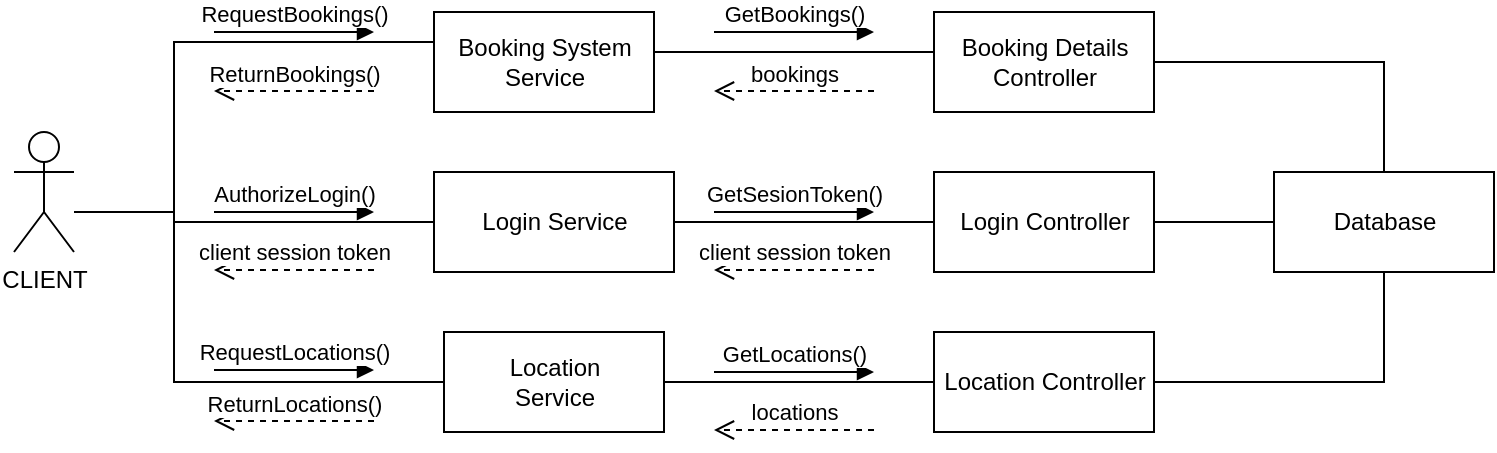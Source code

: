 <mxfile version="15.7.0" type="device"><diagram id="C61pTnUIgTLZKvbDuR5i" name="Page-1"><mxGraphModel dx="1038" dy="579" grid="1" gridSize="10" guides="1" tooltips="1" connect="1" arrows="1" fold="1" page="1" pageScale="1" pageWidth="827" pageHeight="1169" math="0" shadow="0"><root><mxCell id="0"/><mxCell id="1" parent="0"/><mxCell id="A93E_P7zQMfZbbQeJQPv-6" style="edgeStyle=orthogonalEdgeStyle;rounded=0;orthogonalLoop=1;jettySize=auto;html=1;entryX=0;entryY=0.5;entryDx=0;entryDy=0;endArrow=none;endFill=0;" edge="1" parent="1" source="A93E_P7zQMfZbbQeJQPv-2" target="A93E_P7zQMfZbbQeJQPv-5"><mxGeometry relative="1" as="geometry"><Array as="points"><mxPoint x="120" y="320"/><mxPoint x="120" y="405"/></Array></mxGeometry></mxCell><mxCell id="A93E_P7zQMfZbbQeJQPv-15" style="edgeStyle=orthogonalEdgeStyle;rounded=0;orthogonalLoop=1;jettySize=auto;html=1;entryX=0;entryY=0.5;entryDx=0;entryDy=0;endArrow=none;endFill=0;" edge="1" parent="1" source="A93E_P7zQMfZbbQeJQPv-2" target="A93E_P7zQMfZbbQeJQPv-9"><mxGeometry relative="1" as="geometry"><Array as="points"><mxPoint x="120" y="320"/><mxPoint x="120" y="325"/></Array></mxGeometry></mxCell><mxCell id="A93E_P7zQMfZbbQeJQPv-17" style="edgeStyle=orthogonalEdgeStyle;rounded=0;orthogonalLoop=1;jettySize=auto;html=1;entryX=0;entryY=0.5;entryDx=0;entryDy=0;endArrow=none;endFill=0;" edge="1" parent="1" source="A93E_P7zQMfZbbQeJQPv-2" target="A93E_P7zQMfZbbQeJQPv-16"><mxGeometry relative="1" as="geometry"><Array as="points"><mxPoint x="120" y="320"/><mxPoint x="120" y="235"/><mxPoint x="250" y="235"/></Array></mxGeometry></mxCell><mxCell id="A93E_P7zQMfZbbQeJQPv-2" value="CLIENT" style="shape=umlActor;verticalLabelPosition=bottom;verticalAlign=top;html=1;" vertex="1" parent="1"><mxGeometry x="40" y="280" width="30" height="60" as="geometry"/></mxCell><mxCell id="A93E_P7zQMfZbbQeJQPv-24" style="edgeStyle=orthogonalEdgeStyle;rounded=0;orthogonalLoop=1;jettySize=auto;html=1;entryX=0;entryY=0.5;entryDx=0;entryDy=0;endArrow=none;endFill=0;" edge="1" parent="1" source="A93E_P7zQMfZbbQeJQPv-5" target="A93E_P7zQMfZbbQeJQPv-23"><mxGeometry relative="1" as="geometry"/></mxCell><mxCell id="A93E_P7zQMfZbbQeJQPv-5" value="Location &lt;br&gt;Service" style="html=1;" vertex="1" parent="1"><mxGeometry x="255" y="380" width="110" height="50" as="geometry"/></mxCell><mxCell id="A93E_P7zQMfZbbQeJQPv-9" value="Login Service" style="html=1;" vertex="1" parent="1"><mxGeometry x="250" y="300" width="120" height="50" as="geometry"/></mxCell><mxCell id="A93E_P7zQMfZbbQeJQPv-11" value="Database" style="html=1;" vertex="1" parent="1"><mxGeometry x="670" y="300" width="110" height="50" as="geometry"/></mxCell><mxCell id="A93E_P7zQMfZbbQeJQPv-20" style="edgeStyle=orthogonalEdgeStyle;rounded=0;orthogonalLoop=1;jettySize=auto;html=1;endArrow=none;endFill=0;entryX=0;entryY=0.5;entryDx=0;entryDy=0;" edge="1" parent="1" source="A93E_P7zQMfZbbQeJQPv-16" target="A93E_P7zQMfZbbQeJQPv-19"><mxGeometry relative="1" as="geometry"><mxPoint x="560" y="215" as="targetPoint"/><Array as="points"><mxPoint x="540" y="240"/></Array></mxGeometry></mxCell><mxCell id="A93E_P7zQMfZbbQeJQPv-16" value="Booking System&lt;br&gt;Service" style="html=1;" vertex="1" parent="1"><mxGeometry x="250" y="220" width="110" height="50" as="geometry"/></mxCell><mxCell id="A93E_P7zQMfZbbQeJQPv-41" style="edgeStyle=orthogonalEdgeStyle;rounded=0;orthogonalLoop=1;jettySize=auto;html=1;entryX=0.5;entryY=0;entryDx=0;entryDy=0;endArrow=none;endFill=0;" edge="1" parent="1" source="A93E_P7zQMfZbbQeJQPv-19" target="A93E_P7zQMfZbbQeJQPv-11"><mxGeometry relative="1" as="geometry"/></mxCell><mxCell id="A93E_P7zQMfZbbQeJQPv-19" value="Booking Details&lt;br&gt;Controller" style="html=1;" vertex="1" parent="1"><mxGeometry x="500" y="220" width="110" height="50" as="geometry"/></mxCell><mxCell id="A93E_P7zQMfZbbQeJQPv-22" style="edgeStyle=orthogonalEdgeStyle;rounded=0;orthogonalLoop=1;jettySize=auto;html=1;entryX=1;entryY=0.5;entryDx=0;entryDy=0;endArrow=none;endFill=0;" edge="1" parent="1" source="A93E_P7zQMfZbbQeJQPv-21" target="A93E_P7zQMfZbbQeJQPv-9"><mxGeometry relative="1" as="geometry"/></mxCell><mxCell id="A93E_P7zQMfZbbQeJQPv-42" style="edgeStyle=orthogonalEdgeStyle;rounded=0;orthogonalLoop=1;jettySize=auto;html=1;entryX=0;entryY=0.5;entryDx=0;entryDy=0;endArrow=none;endFill=0;" edge="1" parent="1" source="A93E_P7zQMfZbbQeJQPv-21" target="A93E_P7zQMfZbbQeJQPv-11"><mxGeometry relative="1" as="geometry"/></mxCell><mxCell id="A93E_P7zQMfZbbQeJQPv-21" value="Login Controller" style="html=1;" vertex="1" parent="1"><mxGeometry x="500" y="300" width="110" height="50" as="geometry"/></mxCell><mxCell id="A93E_P7zQMfZbbQeJQPv-43" style="edgeStyle=orthogonalEdgeStyle;rounded=0;orthogonalLoop=1;jettySize=auto;html=1;entryX=0.5;entryY=1;entryDx=0;entryDy=0;endArrow=none;endFill=0;" edge="1" parent="1" source="A93E_P7zQMfZbbQeJQPv-23" target="A93E_P7zQMfZbbQeJQPv-11"><mxGeometry relative="1" as="geometry"/></mxCell><mxCell id="A93E_P7zQMfZbbQeJQPv-23" value="Location Controller" style="html=1;" vertex="1" parent="1"><mxGeometry x="500" y="380" width="110" height="50" as="geometry"/></mxCell><mxCell id="A93E_P7zQMfZbbQeJQPv-28" value="RequestBookings()" style="html=1;verticalAlign=bottom;endArrow=block;rounded=0;" edge="1" parent="1"><mxGeometry width="80" relative="1" as="geometry"><mxPoint x="140" y="230" as="sourcePoint"/><mxPoint x="220" y="230" as="targetPoint"/></mxGeometry></mxCell><mxCell id="A93E_P7zQMfZbbQeJQPv-29" value="ReturnBookings()" style="html=1;verticalAlign=bottom;endArrow=open;dashed=1;endSize=8;rounded=0;" edge="1" parent="1"><mxGeometry relative="1" as="geometry"><mxPoint x="220" y="259.5" as="sourcePoint"/><mxPoint x="140" y="259.5" as="targetPoint"/></mxGeometry></mxCell><mxCell id="A93E_P7zQMfZbbQeJQPv-30" value="GetBookings()" style="html=1;verticalAlign=bottom;endArrow=block;rounded=0;" edge="1" parent="1"><mxGeometry width="80" relative="1" as="geometry"><mxPoint x="390" y="230" as="sourcePoint"/><mxPoint x="470" y="230" as="targetPoint"/></mxGeometry></mxCell><mxCell id="A93E_P7zQMfZbbQeJQPv-31" value="bookings" style="html=1;verticalAlign=bottom;endArrow=open;dashed=1;endSize=8;rounded=0;" edge="1" parent="1"><mxGeometry relative="1" as="geometry"><mxPoint x="470" y="259.5" as="sourcePoint"/><mxPoint x="390" y="259.5" as="targetPoint"/></mxGeometry></mxCell><mxCell id="A93E_P7zQMfZbbQeJQPv-32" value="AuthorizeLogin()" style="html=1;verticalAlign=bottom;endArrow=block;rounded=0;" edge="1" parent="1"><mxGeometry width="80" relative="1" as="geometry"><mxPoint x="140" y="320" as="sourcePoint"/><mxPoint x="220" y="320" as="targetPoint"/></mxGeometry></mxCell><mxCell id="A93E_P7zQMfZbbQeJQPv-33" value="client session token" style="html=1;verticalAlign=bottom;endArrow=open;dashed=1;endSize=8;rounded=0;" edge="1" parent="1"><mxGeometry relative="1" as="geometry"><mxPoint x="220" y="349" as="sourcePoint"/><mxPoint x="140" y="349" as="targetPoint"/></mxGeometry></mxCell><mxCell id="A93E_P7zQMfZbbQeJQPv-34" value="RequestLocations()" style="html=1;verticalAlign=bottom;endArrow=block;rounded=0;" edge="1" parent="1"><mxGeometry width="80" relative="1" as="geometry"><mxPoint x="140" y="399" as="sourcePoint"/><mxPoint x="220" y="399" as="targetPoint"/></mxGeometry></mxCell><mxCell id="A93E_P7zQMfZbbQeJQPv-35" value="ReturnLocations()" style="html=1;verticalAlign=bottom;endArrow=open;dashed=1;endSize=8;rounded=0;" edge="1" parent="1"><mxGeometry relative="1" as="geometry"><mxPoint x="220" y="424.5" as="sourcePoint"/><mxPoint x="140" y="424.5" as="targetPoint"/></mxGeometry></mxCell><mxCell id="A93E_P7zQMfZbbQeJQPv-36" value="GetSesionToken()" style="html=1;verticalAlign=bottom;endArrow=block;rounded=0;" edge="1" parent="1"><mxGeometry width="80" relative="1" as="geometry"><mxPoint x="390" y="320" as="sourcePoint"/><mxPoint x="470" y="320" as="targetPoint"/></mxGeometry></mxCell><mxCell id="A93E_P7zQMfZbbQeJQPv-38" value="client session token" style="html=1;verticalAlign=bottom;endArrow=open;dashed=1;endSize=8;rounded=0;" edge="1" parent="1"><mxGeometry relative="1" as="geometry"><mxPoint x="470" y="349" as="sourcePoint"/><mxPoint x="390" y="349" as="targetPoint"/></mxGeometry></mxCell><mxCell id="A93E_P7zQMfZbbQeJQPv-39" value="GetLocations()" style="html=1;verticalAlign=bottom;endArrow=block;rounded=0;" edge="1" parent="1"><mxGeometry width="80" relative="1" as="geometry"><mxPoint x="390" y="400" as="sourcePoint"/><mxPoint x="470" y="400" as="targetPoint"/></mxGeometry></mxCell><mxCell id="A93E_P7zQMfZbbQeJQPv-40" value="locations" style="html=1;verticalAlign=bottom;endArrow=open;dashed=1;endSize=8;rounded=0;" edge="1" parent="1"><mxGeometry relative="1" as="geometry"><mxPoint x="470" y="429" as="sourcePoint"/><mxPoint x="390" y="429" as="targetPoint"/></mxGeometry></mxCell></root></mxGraphModel></diagram></mxfile>